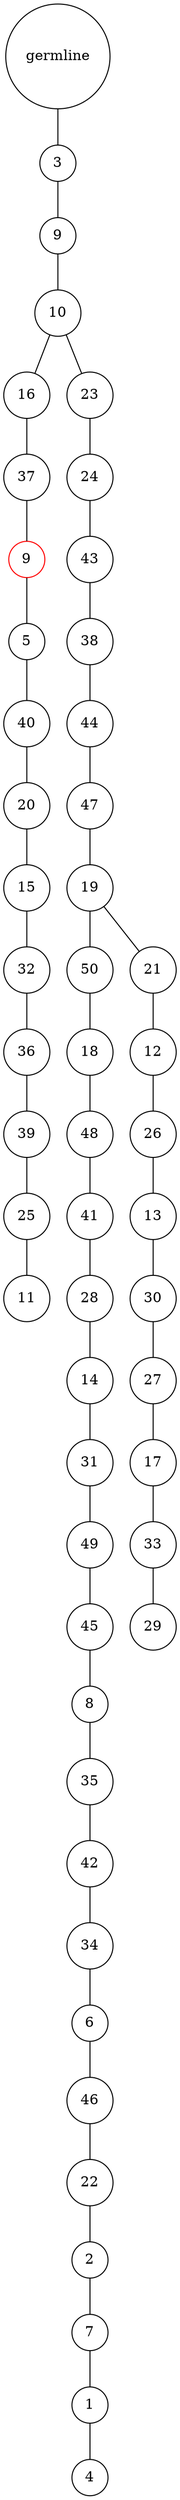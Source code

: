 graph {
	rankdir=UD;
	splines=line;
	node [shape=circle]
	"0x7fbcefcad6d0" [label="germline"];
	"0x7fbcefcad700" [label="3"];
	"0x7fbcefcad6d0" -- "0x7fbcefcad700" ;
	"0x7fbcefcad730" [label="9"];
	"0x7fbcefcad700" -- "0x7fbcefcad730" ;
	"0x7fbcefcad760" [label="10"];
	"0x7fbcefcad730" -- "0x7fbcefcad760" ;
	"0x7fbcefcad790" [label="16"];
	"0x7fbcefcad760" -- "0x7fbcefcad790" ;
	"0x7fbcefcad7c0" [label="37"];
	"0x7fbcefcad790" -- "0x7fbcefcad7c0" ;
	"0x7fbcefcad7f0" [label="9",color="red"];
	"0x7fbcefcad7c0" -- "0x7fbcefcad7f0" ;
	"0x7fbcefcad820" [label="5"];
	"0x7fbcefcad7f0" -- "0x7fbcefcad820" ;
	"0x7fbcefcad850" [label="40"];
	"0x7fbcefcad820" -- "0x7fbcefcad850" ;
	"0x7fbcefcad880" [label="20"];
	"0x7fbcefcad850" -- "0x7fbcefcad880" ;
	"0x7fbcefcad8b0" [label="15"];
	"0x7fbcefcad880" -- "0x7fbcefcad8b0" ;
	"0x7fbcefcad8e0" [label="32"];
	"0x7fbcefcad8b0" -- "0x7fbcefcad8e0" ;
	"0x7fbcefcad910" [label="36"];
	"0x7fbcefcad8e0" -- "0x7fbcefcad910" ;
	"0x7fbcefcad940" [label="39"];
	"0x7fbcefcad910" -- "0x7fbcefcad940" ;
	"0x7fbcefcad970" [label="25"];
	"0x7fbcefcad940" -- "0x7fbcefcad970" ;
	"0x7fbcefcad9a0" [label="11"];
	"0x7fbcefcad970" -- "0x7fbcefcad9a0" ;
	"0x7fbcefcad9d0" [label="23"];
	"0x7fbcefcad760" -- "0x7fbcefcad9d0" ;
	"0x7fbcefcada00" [label="24"];
	"0x7fbcefcad9d0" -- "0x7fbcefcada00" ;
	"0x7fbcefcada30" [label="43"];
	"0x7fbcefcada00" -- "0x7fbcefcada30" ;
	"0x7fbcefcada60" [label="38"];
	"0x7fbcefcada30" -- "0x7fbcefcada60" ;
	"0x7fbcefcada90" [label="44"];
	"0x7fbcefcada60" -- "0x7fbcefcada90" ;
	"0x7fbcefcadac0" [label="47"];
	"0x7fbcefcada90" -- "0x7fbcefcadac0" ;
	"0x7fbcefcadaf0" [label="19"];
	"0x7fbcefcadac0" -- "0x7fbcefcadaf0" ;
	"0x7fbcefcadb20" [label="50"];
	"0x7fbcefcadaf0" -- "0x7fbcefcadb20" ;
	"0x7fbcefcadb50" [label="18"];
	"0x7fbcefcadb20" -- "0x7fbcefcadb50" ;
	"0x7fbcefcadb80" [label="48"];
	"0x7fbcefcadb50" -- "0x7fbcefcadb80" ;
	"0x7fbcefcadbb0" [label="41"];
	"0x7fbcefcadb80" -- "0x7fbcefcadbb0" ;
	"0x7fbcefcadbe0" [label="28"];
	"0x7fbcefcadbb0" -- "0x7fbcefcadbe0" ;
	"0x7fbcefcadc10" [label="14"];
	"0x7fbcefcadbe0" -- "0x7fbcefcadc10" ;
	"0x7fbcefcadc40" [label="31"];
	"0x7fbcefcadc10" -- "0x7fbcefcadc40" ;
	"0x7fbcefcadc70" [label="49"];
	"0x7fbcefcadc40" -- "0x7fbcefcadc70" ;
	"0x7fbcefcadca0" [label="45"];
	"0x7fbcefcadc70" -- "0x7fbcefcadca0" ;
	"0x7fbcefcadcd0" [label="8"];
	"0x7fbcefcadca0" -- "0x7fbcefcadcd0" ;
	"0x7fbcefcadd00" [label="35"];
	"0x7fbcefcadcd0" -- "0x7fbcefcadd00" ;
	"0x7fbcefcadd30" [label="42"];
	"0x7fbcefcadd00" -- "0x7fbcefcadd30" ;
	"0x7fbcefcadd60" [label="34"];
	"0x7fbcefcadd30" -- "0x7fbcefcadd60" ;
	"0x7fbcefcadd90" [label="6"];
	"0x7fbcefcadd60" -- "0x7fbcefcadd90" ;
	"0x7fbcefcaddc0" [label="46"];
	"0x7fbcefcadd90" -- "0x7fbcefcaddc0" ;
	"0x7fbcefcaddf0" [label="22"];
	"0x7fbcefcaddc0" -- "0x7fbcefcaddf0" ;
	"0x7fbcefcade20" [label="2"];
	"0x7fbcefcaddf0" -- "0x7fbcefcade20" ;
	"0x7fbcefcade50" [label="7"];
	"0x7fbcefcade20" -- "0x7fbcefcade50" ;
	"0x7fbcefcade80" [label="1"];
	"0x7fbcefcade50" -- "0x7fbcefcade80" ;
	"0x7fbcefcadeb0" [label="4"];
	"0x7fbcefcade80" -- "0x7fbcefcadeb0" ;
	"0x7fbcefcadee0" [label="21"];
	"0x7fbcefcadaf0" -- "0x7fbcefcadee0" ;
	"0x7fbcefcadf10" [label="12"];
	"0x7fbcefcadee0" -- "0x7fbcefcadf10" ;
	"0x7fbcefcadf40" [label="26"];
	"0x7fbcefcadf10" -- "0x7fbcefcadf40" ;
	"0x7fbcefcadf70" [label="13"];
	"0x7fbcefcadf40" -- "0x7fbcefcadf70" ;
	"0x7fbcefcadfa0" [label="30"];
	"0x7fbcefcadf70" -- "0x7fbcefcadfa0" ;
	"0x7fbcefcadfd0" [label="27"];
	"0x7fbcefcadfa0" -- "0x7fbcefcadfd0" ;
	"0x7fbcefcb3040" [label="17"];
	"0x7fbcefcadfd0" -- "0x7fbcefcb3040" ;
	"0x7fbcefcb3070" [label="33"];
	"0x7fbcefcb3040" -- "0x7fbcefcb3070" ;
	"0x7fbcefcb30a0" [label="29"];
	"0x7fbcefcb3070" -- "0x7fbcefcb30a0" ;
}
